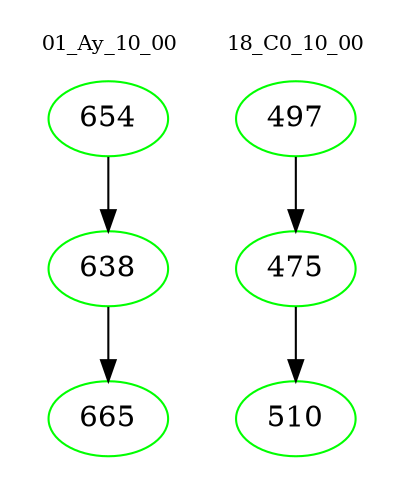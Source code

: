 digraph{
subgraph cluster_0 {
color = white
label = "01_Ay_10_00";
fontsize=10;
T0_654 [label="654", color="green"]
T0_654 -> T0_638 [color="black"]
T0_638 [label="638", color="green"]
T0_638 -> T0_665 [color="black"]
T0_665 [label="665", color="green"]
}
subgraph cluster_1 {
color = white
label = "18_C0_10_00";
fontsize=10;
T1_497 [label="497", color="green"]
T1_497 -> T1_475 [color="black"]
T1_475 [label="475", color="green"]
T1_475 -> T1_510 [color="black"]
T1_510 [label="510", color="green"]
}
}
